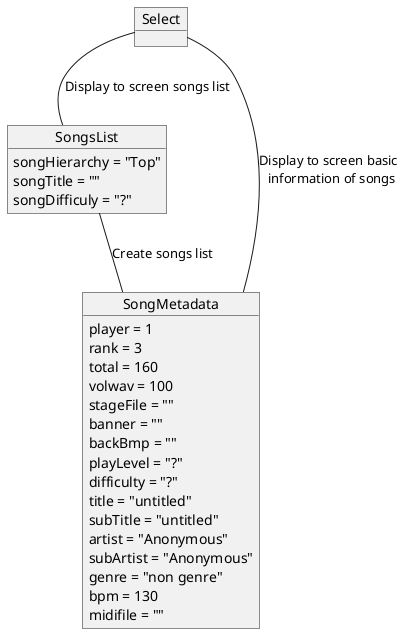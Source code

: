 @startuml
object Select
object SongsList {
    songHierarchy = "Top"
    songTitle = ""
    songDifficuly = "?"
}
object SongMetadata {
    player = 1
    rank = 3
    total = 160
    volwav = 100
    stageFile = ""
    banner = ""
    backBmp = ""
    playLevel = "?"
    difficulty = "?"
    title = "untitled"
    subTitle = "untitled"
    artist = "Anonymous"
    subArtist = "Anonymous"
    genre = "non genre"
    bpm = 130
    midifile = ""
}

Select -- SongsList : Display to screen songs list
Select -- SongMetadata : Display to screen basic \n information of songs
SongsList -- SongMetadata : Create songs list
@enduml